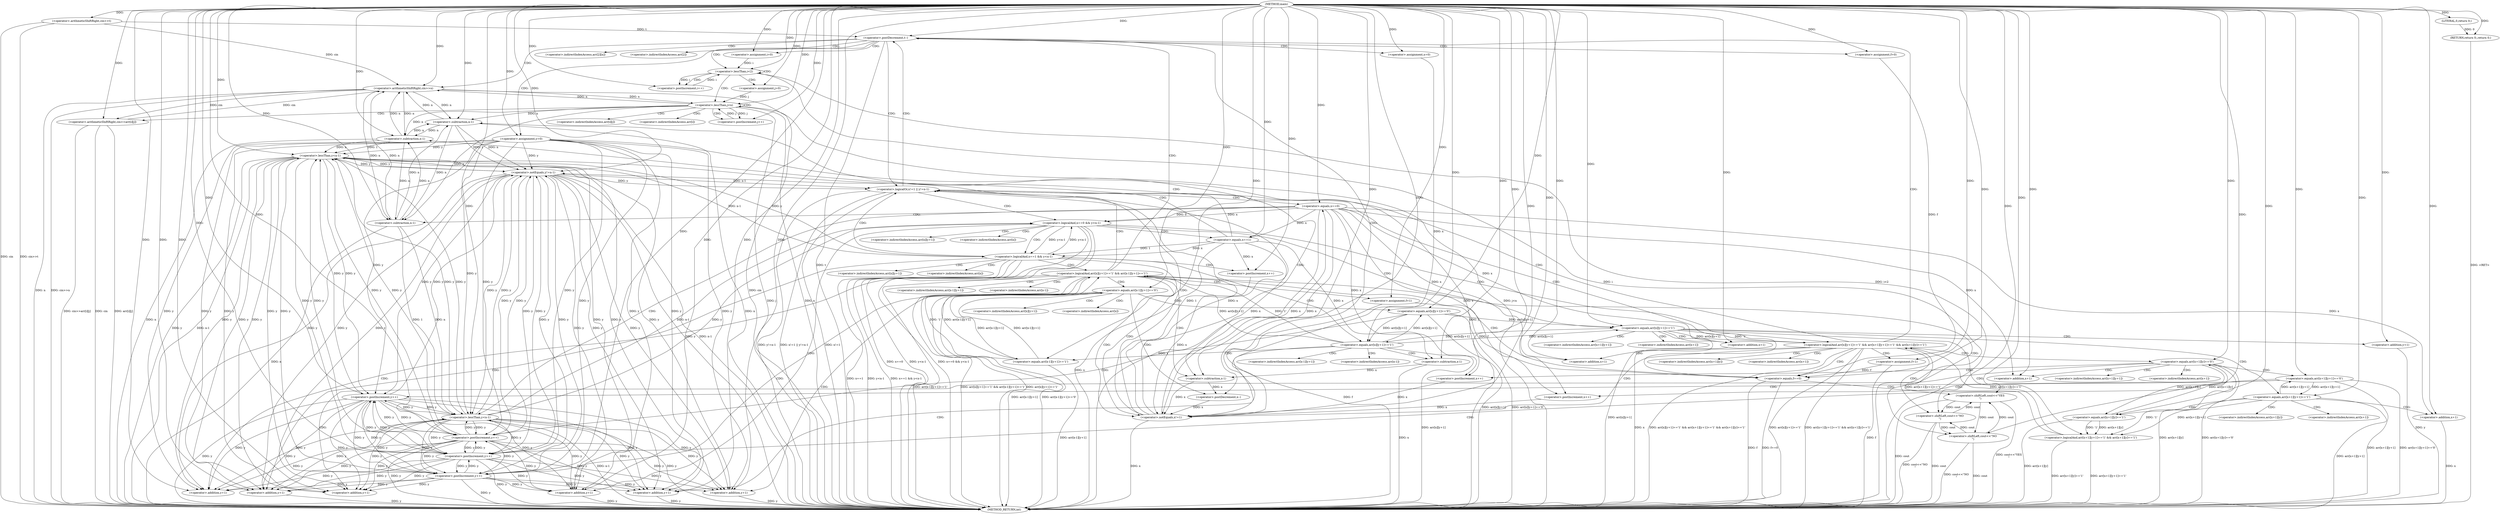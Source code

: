 digraph "main" {  
"1000106" [label = "(METHOD,main)" ]
"1000354" [label = "(METHOD_RETURN,int)" ]
"1000109" [label = "(<operator>.arithmeticShiftRight,cin>>t)" ]
"1000352" [label = "(RETURN,return 0;,return 0;)" ]
"1000113" [label = "(<operator>.postDecrement,t--)" ]
"1000353" [label = "(LITERAL,0,return 0;)" ]
"1000117" [label = "(<operator>.arithmeticShiftRight,cin>>n)" ]
"1000155" [label = "(<operator>.assignment,x=0)" ]
"1000159" [label = "(<operator>.assignment,y=0)" ]
"1000163" [label = "(<operator>.assignment,f=0)" ]
"1000127" [label = "(<operator>.assignment,i=0)" ]
"1000130" [label = "(<operator>.lessThan,i<2)" ]
"1000133" [label = "(<operator>.postIncrement,i++)" ]
"1000167" [label = "(<operator>.logicalOr,x!=1 || y!=n-1)" ]
"1000345" [label = "(<operator>.equals,f==0)" ]
"1000349" [label = "(<operator>.shiftLeft,cout<<\"YES\n\")" ]
"1000138" [label = "(<operator>.assignment,j=0)" ]
"1000141" [label = "(<operator>.lessThan,j<n)" ]
"1000144" [label = "(<operator>.postIncrement,j++)" ]
"1000168" [label = "(<operator>.notEquals,x!=1)" ]
"1000171" [label = "(<operator>.notEquals,y!=n-1)" ]
"1000178" [label = "(<operator>.logicalAnd,x==0 && y<n-1)" ]
"1000147" [label = "(<operator>.arithmeticShiftRight,cin>>arr[i][j])" ]
"1000173" [label = "(<operator>.subtraction,n-1)" ]
"1000179" [label = "(<operator>.equals,x==0)" ]
"1000182" [label = "(<operator>.lessThan,y<n-1)" ]
"1000189" [label = "(<operator>.logicalAnd,arr[x][y+1]=='1' && arr[x+1][y+1]=='1' && arr[x+1][y]=='1')" ]
"1000267" [label = "(<operator>.logicalAnd,x==1 && y<n-1)" ]
"1000184" [label = "(<operator>.subtraction,n-1)" ]
"1000221" [label = "(<operator>.shiftLeft,cout<<\"NO\n\")" ]
"1000224" [label = "(<operator>.assignment,f=1)" ]
"1000190" [label = "(<operator>.equals,arr[x][y+1]=='1')" ]
"1000199" [label = "(<operator>.logicalAnd,arr[x+1][y+1]=='1' && arr[x+1][y]=='1')" ]
"1000268" [label = "(<operator>.equals,x==1)" ]
"1000271" [label = "(<operator>.lessThan,y<n-1)" ]
"1000278" [label = "(<operator>.logicalAnd,arr[x][y+1]=='1' && arr[x-1][y+1]=='1')" ]
"1000342" [label = "(<operator>.postIncrement,x++)" ]
"1000200" [label = "(<operator>.equals,arr[x+1][y+1]=='1')" ]
"1000211" [label = "(<operator>.equals,arr[x+1][y]=='1')" ]
"1000231" [label = "(<operator>.equals,arr[x+1][y]=='0')" ]
"1000273" [label = "(<operator>.subtraction,n-1)" ]
"1000300" [label = "(<operator>.shiftLeft,cout<<\"NO\n\")" ]
"1000303" [label = "(<operator>.assignment,f=1)" ]
"1000195" [label = "(<operator>.addition,y+1)" ]
"1000241" [label = "(<operator>.postIncrement,x++)" ]
"1000279" [label = "(<operator>.equals,arr[x][y+1]=='1')" ]
"1000288" [label = "(<operator>.equals,arr[x-1][y+1]=='1')" ]
"1000207" [label = "(<operator>.addition,y+1)" ]
"1000245" [label = "(<operator>.equals,arr[x+1][y+1]=='0')" ]
"1000310" [label = "(<operator>.equals,arr[x-1][y+1]=='0')" ]
"1000204" [label = "(<operator>.addition,x+1)" ]
"1000215" [label = "(<operator>.addition,x+1)" ]
"1000257" [label = "(<operator>.postIncrement,x++)" ]
"1000259" [label = "(<operator>.postIncrement,y++)" ]
"1000284" [label = "(<operator>.addition,y+1)" ]
"1000295" [label = "(<operator>.addition,y+1)" ]
"1000322" [label = "(<operator>.postDecrement,x--)" ]
"1000324" [label = "(<operator>.postIncrement,y++)" ]
"1000235" [label = "(<operator>.addition,x+1)" ]
"1000263" [label = "(<operator>.postIncrement,y++)" ]
"1000292" [label = "(<operator>.subtraction,x-1)" ]
"1000328" [label = "(<operator>.equals,arr[x][y+1]=='0')" ]
"1000252" [label = "(<operator>.addition,y+1)" ]
"1000317" [label = "(<operator>.addition,y+1)" ]
"1000338" [label = "(<operator>.postIncrement,y++)" ]
"1000249" [label = "(<operator>.addition,x+1)" ]
"1000314" [label = "(<operator>.subtraction,x-1)" ]
"1000333" [label = "(<operator>.addition,y+1)" ]
"1000120" [label = "(<operator>.indirectIndexAccess,arr[2][n])" ]
"1000121" [label = "(<operator>.indirectIndexAccess,arr[2])" ]
"1000149" [label = "(<operator>.indirectIndexAccess,arr[i][j])" ]
"1000150" [label = "(<operator>.indirectIndexAccess,arr[i])" ]
"1000191" [label = "(<operator>.indirectIndexAccess,arr[x][y+1])" ]
"1000192" [label = "(<operator>.indirectIndexAccess,arr[x])" ]
"1000201" [label = "(<operator>.indirectIndexAccess,arr[x+1][y+1])" ]
"1000212" [label = "(<operator>.indirectIndexAccess,arr[x+1][y])" ]
"1000202" [label = "(<operator>.indirectIndexAccess,arr[x+1])" ]
"1000213" [label = "(<operator>.indirectIndexAccess,arr[x+1])" ]
"1000232" [label = "(<operator>.indirectIndexAccess,arr[x+1][y])" ]
"1000280" [label = "(<operator>.indirectIndexAccess,arr[x][y+1])" ]
"1000289" [label = "(<operator>.indirectIndexAccess,arr[x-1][y+1])" ]
"1000233" [label = "(<operator>.indirectIndexAccess,arr[x+1])" ]
"1000281" [label = "(<operator>.indirectIndexAccess,arr[x])" ]
"1000290" [label = "(<operator>.indirectIndexAccess,arr[x-1])" ]
"1000246" [label = "(<operator>.indirectIndexAccess,arr[x+1][y+1])" ]
"1000311" [label = "(<operator>.indirectIndexAccess,arr[x-1][y+1])" ]
"1000247" [label = "(<operator>.indirectIndexAccess,arr[x+1])" ]
"1000312" [label = "(<operator>.indirectIndexAccess,arr[x-1])" ]
"1000329" [label = "(<operator>.indirectIndexAccess,arr[x][y+1])" ]
"1000330" [label = "(<operator>.indirectIndexAccess,arr[x])" ]
  "1000352" -> "1000354"  [ label = "DDG: <RET>"] 
  "1000109" -> "1000354"  [ label = "DDG: cin"] 
  "1000109" -> "1000354"  [ label = "DDG: cin>>t"] 
  "1000113" -> "1000354"  [ label = "DDG: t"] 
  "1000117" -> "1000354"  [ label = "DDG: cin"] 
  "1000117" -> "1000354"  [ label = "DDG: n"] 
  "1000117" -> "1000354"  [ label = "DDG: cin>>n"] 
  "1000130" -> "1000354"  [ label = "DDG: i"] 
  "1000130" -> "1000354"  [ label = "DDG: i<2"] 
  "1000159" -> "1000354"  [ label = "DDG: y"] 
  "1000168" -> "1000354"  [ label = "DDG: x"] 
  "1000167" -> "1000354"  [ label = "DDG: x!=1"] 
  "1000171" -> "1000354"  [ label = "DDG: y"] 
  "1000173" -> "1000354"  [ label = "DDG: n"] 
  "1000171" -> "1000354"  [ label = "DDG: n-1"] 
  "1000167" -> "1000354"  [ label = "DDG: y!=n-1"] 
  "1000167" -> "1000354"  [ label = "DDG: x!=1 || y!=n-1"] 
  "1000179" -> "1000354"  [ label = "DDG: x"] 
  "1000178" -> "1000354"  [ label = "DDG: x==0"] 
  "1000182" -> "1000354"  [ label = "DDG: y"] 
  "1000184" -> "1000354"  [ label = "DDG: n"] 
  "1000182" -> "1000354"  [ label = "DDG: n-1"] 
  "1000178" -> "1000354"  [ label = "DDG: y<n-1"] 
  "1000178" -> "1000354"  [ label = "DDG: x==0 && y<n-1"] 
  "1000268" -> "1000354"  [ label = "DDG: x"] 
  "1000267" -> "1000354"  [ label = "DDG: x==1"] 
  "1000271" -> "1000354"  [ label = "DDG: y"] 
  "1000273" -> "1000354"  [ label = "DDG: n"] 
  "1000271" -> "1000354"  [ label = "DDG: n-1"] 
  "1000267" -> "1000354"  [ label = "DDG: y<n-1"] 
  "1000267" -> "1000354"  [ label = "DDG: x==1 && y<n-1"] 
  "1000284" -> "1000354"  [ label = "DDG: y"] 
  "1000279" -> "1000354"  [ label = "DDG: arr[x][y+1]"] 
  "1000278" -> "1000354"  [ label = "DDG: arr[x][y+1]=='1'"] 
  "1000292" -> "1000354"  [ label = "DDG: x"] 
  "1000295" -> "1000354"  [ label = "DDG: y"] 
  "1000288" -> "1000354"  [ label = "DDG: arr[x-1][y+1]"] 
  "1000278" -> "1000354"  [ label = "DDG: arr[x-1][y+1]=='1'"] 
  "1000278" -> "1000354"  [ label = "DDG: arr[x][y+1]=='1' && arr[x-1][y+1]=='1'"] 
  "1000310" -> "1000354"  [ label = "DDG: arr[x-1][y+1]"] 
  "1000310" -> "1000354"  [ label = "DDG: arr[x-1][y+1]=='0'"] 
  "1000333" -> "1000354"  [ label = "DDG: y"] 
  "1000328" -> "1000354"  [ label = "DDG: arr[x][y+1]"] 
  "1000328" -> "1000354"  [ label = "DDG: arr[x][y+1]=='0'"] 
  "1000338" -> "1000354"  [ label = "DDG: y"] 
  "1000324" -> "1000354"  [ label = "DDG: y"] 
  "1000300" -> "1000354"  [ label = "DDG: cout"] 
  "1000300" -> "1000354"  [ label = "DDG: cout<<\"NO\n\""] 
  "1000303" -> "1000354"  [ label = "DDG: f"] 
  "1000195" -> "1000354"  [ label = "DDG: y"] 
  "1000190" -> "1000354"  [ label = "DDG: arr[x][y+1]"] 
  "1000189" -> "1000354"  [ label = "DDG: arr[x][y+1]=='1'"] 
  "1000204" -> "1000354"  [ label = "DDG: x"] 
  "1000207" -> "1000354"  [ label = "DDG: y"] 
  "1000200" -> "1000354"  [ label = "DDG: arr[x+1][y+1]"] 
  "1000199" -> "1000354"  [ label = "DDG: arr[x+1][y+1]=='1'"] 
  "1000215" -> "1000354"  [ label = "DDG: x"] 
  "1000211" -> "1000354"  [ label = "DDG: arr[x+1][y]"] 
  "1000199" -> "1000354"  [ label = "DDG: arr[x+1][y]=='1'"] 
  "1000189" -> "1000354"  [ label = "DDG: arr[x+1][y+1]=='1' && arr[x+1][y]=='1'"] 
  "1000189" -> "1000354"  [ label = "DDG: arr[x][y+1]=='1' && arr[x+1][y+1]=='1' && arr[x+1][y]=='1'"] 
  "1000231" -> "1000354"  [ label = "DDG: arr[x+1][y]"] 
  "1000231" -> "1000354"  [ label = "DDG: arr[x+1][y]=='0'"] 
  "1000245" -> "1000354"  [ label = "DDG: arr[x+1][y+1]"] 
  "1000245" -> "1000354"  [ label = "DDG: arr[x+1][y+1]=='0'"] 
  "1000263" -> "1000354"  [ label = "DDG: y"] 
  "1000259" -> "1000354"  [ label = "DDG: y"] 
  "1000221" -> "1000354"  [ label = "DDG: cout"] 
  "1000221" -> "1000354"  [ label = "DDG: cout<<\"NO\n\""] 
  "1000224" -> "1000354"  [ label = "DDG: f"] 
  "1000345" -> "1000354"  [ label = "DDG: f"] 
  "1000345" -> "1000354"  [ label = "DDG: f==0"] 
  "1000349" -> "1000354"  [ label = "DDG: cout"] 
  "1000349" -> "1000354"  [ label = "DDG: cout<<\"YES\n\""] 
  "1000141" -> "1000354"  [ label = "DDG: j"] 
  "1000141" -> "1000354"  [ label = "DDG: n"] 
  "1000141" -> "1000354"  [ label = "DDG: j<n"] 
  "1000147" -> "1000354"  [ label = "DDG: cin"] 
  "1000147" -> "1000354"  [ label = "DDG: arr[i][j]"] 
  "1000147" -> "1000354"  [ label = "DDG: cin>>arr[i][j]"] 
  "1000353" -> "1000352"  [ label = "DDG: 0"] 
  "1000106" -> "1000352"  [ label = "DDG: "] 
  "1000106" -> "1000109"  [ label = "DDG: "] 
  "1000106" -> "1000353"  [ label = "DDG: "] 
  "1000109" -> "1000113"  [ label = "DDG: t"] 
  "1000106" -> "1000113"  [ label = "DDG: "] 
  "1000106" -> "1000155"  [ label = "DDG: "] 
  "1000106" -> "1000159"  [ label = "DDG: "] 
  "1000106" -> "1000163"  [ label = "DDG: "] 
  "1000109" -> "1000117"  [ label = "DDG: cin"] 
  "1000147" -> "1000117"  [ label = "DDG: cin"] 
  "1000106" -> "1000117"  [ label = "DDG: "] 
  "1000173" -> "1000117"  [ label = "DDG: n"] 
  "1000184" -> "1000117"  [ label = "DDG: n"] 
  "1000273" -> "1000117"  [ label = "DDG: n"] 
  "1000141" -> "1000117"  [ label = "DDG: n"] 
  "1000106" -> "1000127"  [ label = "DDG: "] 
  "1000127" -> "1000130"  [ label = "DDG: i"] 
  "1000133" -> "1000130"  [ label = "DDG: i"] 
  "1000106" -> "1000130"  [ label = "DDG: "] 
  "1000130" -> "1000133"  [ label = "DDG: i"] 
  "1000106" -> "1000133"  [ label = "DDG: "] 
  "1000168" -> "1000167"  [ label = "DDG: 1"] 
  "1000168" -> "1000167"  [ label = "DDG: x"] 
  "1000171" -> "1000167"  [ label = "DDG: y"] 
  "1000171" -> "1000167"  [ label = "DDG: n-1"] 
  "1000163" -> "1000345"  [ label = "DDG: f"] 
  "1000303" -> "1000345"  [ label = "DDG: f"] 
  "1000224" -> "1000345"  [ label = "DDG: f"] 
  "1000106" -> "1000345"  [ label = "DDG: "] 
  "1000106" -> "1000138"  [ label = "DDG: "] 
  "1000155" -> "1000168"  [ label = "DDG: x"] 
  "1000342" -> "1000168"  [ label = "DDG: x"] 
  "1000314" -> "1000168"  [ label = "DDG: x"] 
  "1000322" -> "1000168"  [ label = "DDG: x"] 
  "1000257" -> "1000168"  [ label = "DDG: x"] 
  "1000241" -> "1000168"  [ label = "DDG: x"] 
  "1000106" -> "1000168"  [ label = "DDG: "] 
  "1000179" -> "1000168"  [ label = "DDG: x"] 
  "1000159" -> "1000171"  [ label = "DDG: y"] 
  "1000182" -> "1000171"  [ label = "DDG: y"] 
  "1000271" -> "1000171"  [ label = "DDG: y"] 
  "1000338" -> "1000171"  [ label = "DDG: y"] 
  "1000324" -> "1000171"  [ label = "DDG: y"] 
  "1000263" -> "1000171"  [ label = "DDG: y"] 
  "1000259" -> "1000171"  [ label = "DDG: y"] 
  "1000106" -> "1000171"  [ label = "DDG: "] 
  "1000173" -> "1000171"  [ label = "DDG: n"] 
  "1000173" -> "1000171"  [ label = "DDG: 1"] 
  "1000300" -> "1000349"  [ label = "DDG: cout"] 
  "1000221" -> "1000349"  [ label = "DDG: cout"] 
  "1000106" -> "1000349"  [ label = "DDG: "] 
  "1000138" -> "1000141"  [ label = "DDG: j"] 
  "1000144" -> "1000141"  [ label = "DDG: j"] 
  "1000106" -> "1000141"  [ label = "DDG: "] 
  "1000117" -> "1000141"  [ label = "DDG: n"] 
  "1000141" -> "1000144"  [ label = "DDG: j"] 
  "1000106" -> "1000144"  [ label = "DDG: "] 
  "1000117" -> "1000173"  [ label = "DDG: n"] 
  "1000184" -> "1000173"  [ label = "DDG: n"] 
  "1000273" -> "1000173"  [ label = "DDG: n"] 
  "1000141" -> "1000173"  [ label = "DDG: n"] 
  "1000106" -> "1000173"  [ label = "DDG: "] 
  "1000179" -> "1000178"  [ label = "DDG: x"] 
  "1000179" -> "1000178"  [ label = "DDG: 0"] 
  "1000267" -> "1000178"  [ label = "DDG: y<n-1"] 
  "1000182" -> "1000178"  [ label = "DDG: y"] 
  "1000182" -> "1000178"  [ label = "DDG: n-1"] 
  "1000117" -> "1000147"  [ label = "DDG: cin"] 
  "1000106" -> "1000147"  [ label = "DDG: "] 
  "1000168" -> "1000179"  [ label = "DDG: x"] 
  "1000106" -> "1000179"  [ label = "DDG: "] 
  "1000159" -> "1000182"  [ label = "DDG: y"] 
  "1000171" -> "1000182"  [ label = "DDG: y"] 
  "1000271" -> "1000182"  [ label = "DDG: y"] 
  "1000338" -> "1000182"  [ label = "DDG: y"] 
  "1000324" -> "1000182"  [ label = "DDG: y"] 
  "1000263" -> "1000182"  [ label = "DDG: y"] 
  "1000259" -> "1000182"  [ label = "DDG: y"] 
  "1000106" -> "1000182"  [ label = "DDG: "] 
  "1000184" -> "1000182"  [ label = "DDG: 1"] 
  "1000184" -> "1000182"  [ label = "DDG: n"] 
  "1000117" -> "1000184"  [ label = "DDG: n"] 
  "1000173" -> "1000184"  [ label = "DDG: n"] 
  "1000273" -> "1000184"  [ label = "DDG: n"] 
  "1000141" -> "1000184"  [ label = "DDG: n"] 
  "1000106" -> "1000184"  [ label = "DDG: "] 
  "1000190" -> "1000189"  [ label = "DDG: '1'"] 
  "1000190" -> "1000189"  [ label = "DDG: arr[x][y+1]"] 
  "1000199" -> "1000189"  [ label = "DDG: arr[x+1][y+1]=='1'"] 
  "1000199" -> "1000189"  [ label = "DDG: arr[x+1][y]=='1'"] 
  "1000106" -> "1000224"  [ label = "DDG: "] 
  "1000268" -> "1000267"  [ label = "DDG: x"] 
  "1000268" -> "1000267"  [ label = "DDG: 1"] 
  "1000271" -> "1000267"  [ label = "DDG: n-1"] 
  "1000271" -> "1000267"  [ label = "DDG: y"] 
  "1000178" -> "1000267"  [ label = "DDG: y<n-1"] 
  "1000279" -> "1000190"  [ label = "DDG: arr[x][y+1]"] 
  "1000328" -> "1000190"  [ label = "DDG: arr[x][y+1]"] 
  "1000106" -> "1000190"  [ label = "DDG: "] 
  "1000200" -> "1000199"  [ label = "DDG: arr[x+1][y+1]"] 
  "1000200" -> "1000199"  [ label = "DDG: '1'"] 
  "1000211" -> "1000199"  [ label = "DDG: arr[x+1][y]"] 
  "1000211" -> "1000199"  [ label = "DDG: '1'"] 
  "1000300" -> "1000221"  [ label = "DDG: cout"] 
  "1000349" -> "1000221"  [ label = "DDG: cout"] 
  "1000106" -> "1000221"  [ label = "DDG: "] 
  "1000179" -> "1000268"  [ label = "DDG: x"] 
  "1000106" -> "1000268"  [ label = "DDG: "] 
  "1000159" -> "1000271"  [ label = "DDG: y"] 
  "1000171" -> "1000271"  [ label = "DDG: y"] 
  "1000182" -> "1000271"  [ label = "DDG: y"] 
  "1000338" -> "1000271"  [ label = "DDG: y"] 
  "1000324" -> "1000271"  [ label = "DDG: y"] 
  "1000263" -> "1000271"  [ label = "DDG: y"] 
  "1000259" -> "1000271"  [ label = "DDG: y"] 
  "1000106" -> "1000271"  [ label = "DDG: "] 
  "1000273" -> "1000271"  [ label = "DDG: n"] 
  "1000273" -> "1000271"  [ label = "DDG: 1"] 
  "1000245" -> "1000200"  [ label = "DDG: arr[x+1][y+1]"] 
  "1000106" -> "1000200"  [ label = "DDG: "] 
  "1000231" -> "1000211"  [ label = "DDG: arr[x+1][y]"] 
  "1000106" -> "1000211"  [ label = "DDG: "] 
  "1000117" -> "1000273"  [ label = "DDG: n"] 
  "1000173" -> "1000273"  [ label = "DDG: n"] 
  "1000184" -> "1000273"  [ label = "DDG: n"] 
  "1000141" -> "1000273"  [ label = "DDG: n"] 
  "1000106" -> "1000273"  [ label = "DDG: "] 
  "1000279" -> "1000278"  [ label = "DDG: '1'"] 
  "1000279" -> "1000278"  [ label = "DDG: arr[x][y+1]"] 
  "1000288" -> "1000278"  [ label = "DDG: '1'"] 
  "1000288" -> "1000278"  [ label = "DDG: arr[x-1][y+1]"] 
  "1000106" -> "1000303"  [ label = "DDG: "] 
  "1000268" -> "1000342"  [ label = "DDG: x"] 
  "1000106" -> "1000342"  [ label = "DDG: "] 
  "1000159" -> "1000195"  [ label = "DDG: y"] 
  "1000171" -> "1000195"  [ label = "DDG: y"] 
  "1000182" -> "1000195"  [ label = "DDG: y"] 
  "1000271" -> "1000195"  [ label = "DDG: y"] 
  "1000338" -> "1000195"  [ label = "DDG: y"] 
  "1000324" -> "1000195"  [ label = "DDG: y"] 
  "1000263" -> "1000195"  [ label = "DDG: y"] 
  "1000259" -> "1000195"  [ label = "DDG: y"] 
  "1000106" -> "1000195"  [ label = "DDG: "] 
  "1000211" -> "1000231"  [ label = "DDG: arr[x+1][y]"] 
  "1000106" -> "1000231"  [ label = "DDG: "] 
  "1000328" -> "1000279"  [ label = "DDG: arr[x][y+1]"] 
  "1000190" -> "1000279"  [ label = "DDG: arr[x][y+1]"] 
  "1000106" -> "1000279"  [ label = "DDG: "] 
  "1000310" -> "1000288"  [ label = "DDG: arr[x-1][y+1]"] 
  "1000106" -> "1000288"  [ label = "DDG: "] 
  "1000221" -> "1000300"  [ label = "DDG: cout"] 
  "1000349" -> "1000300"  [ label = "DDG: cout"] 
  "1000106" -> "1000300"  [ label = "DDG: "] 
  "1000106" -> "1000207"  [ label = "DDG: "] 
  "1000106" -> "1000241"  [ label = "DDG: "] 
  "1000179" -> "1000241"  [ label = "DDG: x"] 
  "1000179" -> "1000204"  [ label = "DDG: x"] 
  "1000106" -> "1000204"  [ label = "DDG: "] 
  "1000106" -> "1000215"  [ label = "DDG: "] 
  "1000179" -> "1000215"  [ label = "DDG: x"] 
  "1000200" -> "1000245"  [ label = "DDG: arr[x+1][y+1]"] 
  "1000106" -> "1000245"  [ label = "DDG: "] 
  "1000159" -> "1000284"  [ label = "DDG: y"] 
  "1000171" -> "1000284"  [ label = "DDG: y"] 
  "1000182" -> "1000284"  [ label = "DDG: y"] 
  "1000271" -> "1000284"  [ label = "DDG: y"] 
  "1000338" -> "1000284"  [ label = "DDG: y"] 
  "1000324" -> "1000284"  [ label = "DDG: y"] 
  "1000263" -> "1000284"  [ label = "DDG: y"] 
  "1000259" -> "1000284"  [ label = "DDG: y"] 
  "1000106" -> "1000284"  [ label = "DDG: "] 
  "1000106" -> "1000295"  [ label = "DDG: "] 
  "1000159" -> "1000295"  [ label = "DDG: y"] 
  "1000171" -> "1000295"  [ label = "DDG: y"] 
  "1000182" -> "1000295"  [ label = "DDG: y"] 
  "1000271" -> "1000295"  [ label = "DDG: y"] 
  "1000338" -> "1000295"  [ label = "DDG: y"] 
  "1000324" -> "1000295"  [ label = "DDG: y"] 
  "1000263" -> "1000295"  [ label = "DDG: y"] 
  "1000259" -> "1000295"  [ label = "DDG: y"] 
  "1000288" -> "1000310"  [ label = "DDG: arr[x-1][y+1]"] 
  "1000106" -> "1000310"  [ label = "DDG: "] 
  "1000179" -> "1000235"  [ label = "DDG: x"] 
  "1000106" -> "1000235"  [ label = "DDG: "] 
  "1000106" -> "1000257"  [ label = "DDG: "] 
  "1000179" -> "1000257"  [ label = "DDG: x"] 
  "1000106" -> "1000259"  [ label = "DDG: "] 
  "1000159" -> "1000259"  [ label = "DDG: y"] 
  "1000171" -> "1000259"  [ label = "DDG: y"] 
  "1000182" -> "1000259"  [ label = "DDG: y"] 
  "1000271" -> "1000259"  [ label = "DDG: y"] 
  "1000338" -> "1000259"  [ label = "DDG: y"] 
  "1000324" -> "1000259"  [ label = "DDG: y"] 
  "1000263" -> "1000259"  [ label = "DDG: y"] 
  "1000268" -> "1000292"  [ label = "DDG: x"] 
  "1000106" -> "1000292"  [ label = "DDG: "] 
  "1000314" -> "1000322"  [ label = "DDG: x"] 
  "1000106" -> "1000322"  [ label = "DDG: "] 
  "1000106" -> "1000324"  [ label = "DDG: "] 
  "1000159" -> "1000324"  [ label = "DDG: y"] 
  "1000171" -> "1000324"  [ label = "DDG: y"] 
  "1000182" -> "1000324"  [ label = "DDG: y"] 
  "1000271" -> "1000324"  [ label = "DDG: y"] 
  "1000338" -> "1000324"  [ label = "DDG: y"] 
  "1000263" -> "1000324"  [ label = "DDG: y"] 
  "1000259" -> "1000324"  [ label = "DDG: y"] 
  "1000106" -> "1000252"  [ label = "DDG: "] 
  "1000159" -> "1000252"  [ label = "DDG: y"] 
  "1000171" -> "1000252"  [ label = "DDG: y"] 
  "1000182" -> "1000252"  [ label = "DDG: y"] 
  "1000271" -> "1000252"  [ label = "DDG: y"] 
  "1000338" -> "1000252"  [ label = "DDG: y"] 
  "1000324" -> "1000252"  [ label = "DDG: y"] 
  "1000263" -> "1000252"  [ label = "DDG: y"] 
  "1000259" -> "1000252"  [ label = "DDG: y"] 
  "1000106" -> "1000263"  [ label = "DDG: "] 
  "1000159" -> "1000263"  [ label = "DDG: y"] 
  "1000171" -> "1000263"  [ label = "DDG: y"] 
  "1000182" -> "1000263"  [ label = "DDG: y"] 
  "1000271" -> "1000263"  [ label = "DDG: y"] 
  "1000338" -> "1000263"  [ label = "DDG: y"] 
  "1000324" -> "1000263"  [ label = "DDG: y"] 
  "1000259" -> "1000263"  [ label = "DDG: y"] 
  "1000106" -> "1000317"  [ label = "DDG: "] 
  "1000159" -> "1000317"  [ label = "DDG: y"] 
  "1000171" -> "1000317"  [ label = "DDG: y"] 
  "1000182" -> "1000317"  [ label = "DDG: y"] 
  "1000271" -> "1000317"  [ label = "DDG: y"] 
  "1000338" -> "1000317"  [ label = "DDG: y"] 
  "1000324" -> "1000317"  [ label = "DDG: y"] 
  "1000263" -> "1000317"  [ label = "DDG: y"] 
  "1000259" -> "1000317"  [ label = "DDG: y"] 
  "1000279" -> "1000328"  [ label = "DDG: arr[x][y+1]"] 
  "1000106" -> "1000328"  [ label = "DDG: "] 
  "1000106" -> "1000249"  [ label = "DDG: "] 
  "1000179" -> "1000249"  [ label = "DDG: x"] 
  "1000268" -> "1000314"  [ label = "DDG: x"] 
  "1000292" -> "1000314"  [ label = "DDG: x"] 
  "1000106" -> "1000314"  [ label = "DDG: "] 
  "1000106" -> "1000338"  [ label = "DDG: "] 
  "1000159" -> "1000338"  [ label = "DDG: y"] 
  "1000171" -> "1000338"  [ label = "DDG: y"] 
  "1000182" -> "1000338"  [ label = "DDG: y"] 
  "1000271" -> "1000338"  [ label = "DDG: y"] 
  "1000324" -> "1000338"  [ label = "DDG: y"] 
  "1000263" -> "1000338"  [ label = "DDG: y"] 
  "1000259" -> "1000338"  [ label = "DDG: y"] 
  "1000106" -> "1000333"  [ label = "DDG: "] 
  "1000159" -> "1000333"  [ label = "DDG: y"] 
  "1000171" -> "1000333"  [ label = "DDG: y"] 
  "1000182" -> "1000333"  [ label = "DDG: y"] 
  "1000271" -> "1000333"  [ label = "DDG: y"] 
  "1000338" -> "1000333"  [ label = "DDG: y"] 
  "1000324" -> "1000333"  [ label = "DDG: y"] 
  "1000263" -> "1000333"  [ label = "DDG: y"] 
  "1000259" -> "1000333"  [ label = "DDG: y"] 
  "1000113" -> "1000127"  [ label = "CDG: "] 
  "1000113" -> "1000120"  [ label = "CDG: "] 
  "1000113" -> "1000167"  [ label = "CDG: "] 
  "1000113" -> "1000121"  [ label = "CDG: "] 
  "1000113" -> "1000168"  [ label = "CDG: "] 
  "1000113" -> "1000117"  [ label = "CDG: "] 
  "1000113" -> "1000130"  [ label = "CDG: "] 
  "1000113" -> "1000163"  [ label = "CDG: "] 
  "1000113" -> "1000159"  [ label = "CDG: "] 
  "1000113" -> "1000155"  [ label = "CDG: "] 
  "1000130" -> "1000133"  [ label = "CDG: "] 
  "1000130" -> "1000138"  [ label = "CDG: "] 
  "1000130" -> "1000141"  [ label = "CDG: "] 
  "1000130" -> "1000130"  [ label = "CDG: "] 
  "1000167" -> "1000345"  [ label = "CDG: "] 
  "1000167" -> "1000179"  [ label = "CDG: "] 
  "1000167" -> "1000178"  [ label = "CDG: "] 
  "1000167" -> "1000113"  [ label = "CDG: "] 
  "1000345" -> "1000349"  [ label = "CDG: "] 
  "1000168" -> "1000173"  [ label = "CDG: "] 
  "1000168" -> "1000171"  [ label = "CDG: "] 
  "1000141" -> "1000144"  [ label = "CDG: "] 
  "1000141" -> "1000147"  [ label = "CDG: "] 
  "1000141" -> "1000141"  [ label = "CDG: "] 
  "1000141" -> "1000150"  [ label = "CDG: "] 
  "1000141" -> "1000149"  [ label = "CDG: "] 
  "1000178" -> "1000268"  [ label = "CDG: "] 
  "1000178" -> "1000190"  [ label = "CDG: "] 
  "1000178" -> "1000192"  [ label = "CDG: "] 
  "1000178" -> "1000195"  [ label = "CDG: "] 
  "1000178" -> "1000189"  [ label = "CDG: "] 
  "1000178" -> "1000267"  [ label = "CDG: "] 
  "1000178" -> "1000191"  [ label = "CDG: "] 
  "1000179" -> "1000182"  [ label = "CDG: "] 
  "1000179" -> "1000184"  [ label = "CDG: "] 
  "1000189" -> "1000233"  [ label = "CDG: "] 
  "1000189" -> "1000235"  [ label = "CDG: "] 
  "1000189" -> "1000167"  [ label = "CDG: "] 
  "1000189" -> "1000224"  [ label = "CDG: "] 
  "1000189" -> "1000168"  [ label = "CDG: "] 
  "1000189" -> "1000231"  [ label = "CDG: "] 
  "1000189" -> "1000221"  [ label = "CDG: "] 
  "1000189" -> "1000232"  [ label = "CDG: "] 
  "1000189" -> "1000345"  [ label = "CDG: "] 
  "1000189" -> "1000113"  [ label = "CDG: "] 
  "1000267" -> "1000281"  [ label = "CDG: "] 
  "1000267" -> "1000167"  [ label = "CDG: "] 
  "1000267" -> "1000168"  [ label = "CDG: "] 
  "1000267" -> "1000280"  [ label = "CDG: "] 
  "1000267" -> "1000284"  [ label = "CDG: "] 
  "1000267" -> "1000279"  [ label = "CDG: "] 
  "1000267" -> "1000342"  [ label = "CDG: "] 
  "1000267" -> "1000278"  [ label = "CDG: "] 
  "1000190" -> "1000199"  [ label = "CDG: "] 
  "1000190" -> "1000201"  [ label = "CDG: "] 
  "1000190" -> "1000200"  [ label = "CDG: "] 
  "1000190" -> "1000204"  [ label = "CDG: "] 
  "1000190" -> "1000207"  [ label = "CDG: "] 
  "1000190" -> "1000202"  [ label = "CDG: "] 
  "1000268" -> "1000271"  [ label = "CDG: "] 
  "1000268" -> "1000273"  [ label = "CDG: "] 
  "1000200" -> "1000212"  [ label = "CDG: "] 
  "1000200" -> "1000211"  [ label = "CDG: "] 
  "1000200" -> "1000213"  [ label = "CDG: "] 
  "1000200" -> "1000215"  [ label = "CDG: "] 
  "1000278" -> "1000310"  [ label = "CDG: "] 
  "1000278" -> "1000314"  [ label = "CDG: "] 
  "1000278" -> "1000167"  [ label = "CDG: "] 
  "1000278" -> "1000300"  [ label = "CDG: "] 
  "1000278" -> "1000303"  [ label = "CDG: "] 
  "1000278" -> "1000168"  [ label = "CDG: "] 
  "1000278" -> "1000317"  [ label = "CDG: "] 
  "1000278" -> "1000312"  [ label = "CDG: "] 
  "1000278" -> "1000311"  [ label = "CDG: "] 
  "1000278" -> "1000345"  [ label = "CDG: "] 
  "1000278" -> "1000113"  [ label = "CDG: "] 
  "1000231" -> "1000247"  [ label = "CDG: "] 
  "1000231" -> "1000249"  [ label = "CDG: "] 
  "1000231" -> "1000241"  [ label = "CDG: "] 
  "1000231" -> "1000245"  [ label = "CDG: "] 
  "1000231" -> "1000246"  [ label = "CDG: "] 
  "1000231" -> "1000252"  [ label = "CDG: "] 
  "1000279" -> "1000288"  [ label = "CDG: "] 
  "1000279" -> "1000292"  [ label = "CDG: "] 
  "1000279" -> "1000289"  [ label = "CDG: "] 
  "1000279" -> "1000295"  [ label = "CDG: "] 
  "1000279" -> "1000290"  [ label = "CDG: "] 
  "1000245" -> "1000263"  [ label = "CDG: "] 
  "1000245" -> "1000257"  [ label = "CDG: "] 
  "1000245" -> "1000259"  [ label = "CDG: "] 
  "1000310" -> "1000330"  [ label = "CDG: "] 
  "1000310" -> "1000324"  [ label = "CDG: "] 
  "1000310" -> "1000329"  [ label = "CDG: "] 
  "1000310" -> "1000333"  [ label = "CDG: "] 
  "1000310" -> "1000328"  [ label = "CDG: "] 
  "1000310" -> "1000322"  [ label = "CDG: "] 
  "1000328" -> "1000338"  [ label = "CDG: "] 
}
